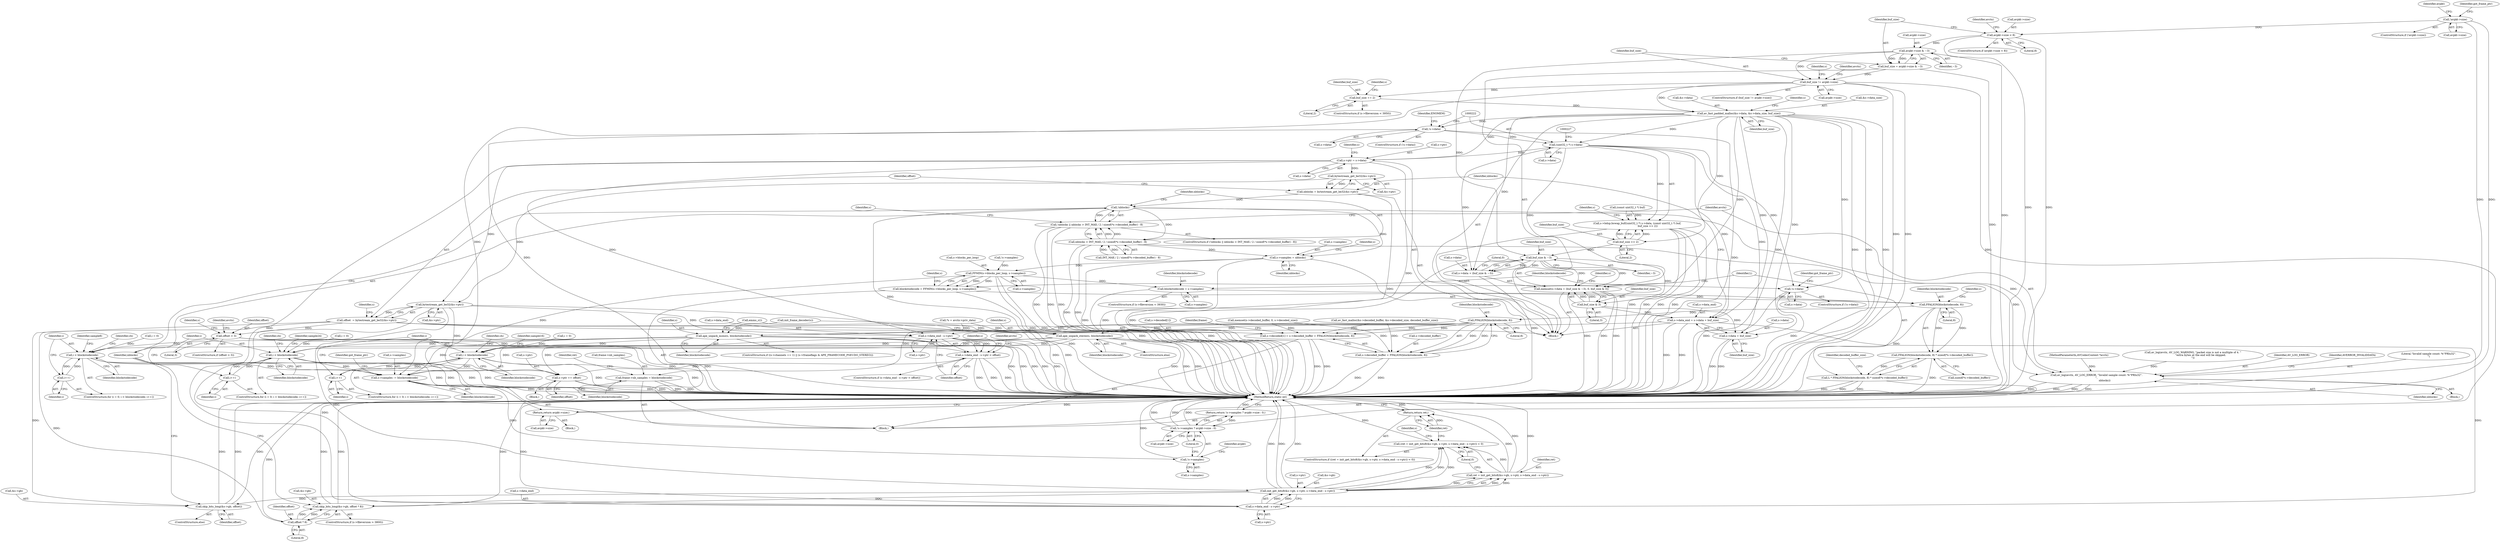 digraph "0_FFmpeg_ba4beaf6149f7241c8bd85fe853318c2f6837ad0@pointer" {
"1000151" [label="(Call,!avpkt->size)"];
"1000163" [label="(Call,avpkt->size < 8)"];
"1000177" [label="(Call,avpkt->size & ~3)"];
"1000175" [label="(Call,buf_size = avpkt->size & ~3)"];
"1000183" [label="(Call,buf_size != avpkt->size)"];
"1000199" [label="(Call,buf_size += 2)"];
"1000202" [label="(Call,av_fast_padded_malloc(&s->data, &s->data_size, buf_size))"];
"1000213" [label="(Call,!s->data)"];
"1000221" [label="(Call,(uint32_t *) s->data)"];
"1000220" [label="(Call,s->bdsp.bswap_buf((uint32_t *) s->data, (const uint32_t *) buf,\n                          buf_size >> 2))"];
"1000232" [label="(Call,memset(s->data + (buf_size & ~3), 0, buf_size & 3))"];
"1000233" [label="(Call,s->data + (buf_size & ~3))"];
"1000244" [label="(Call,s->ptr = s->data)"];
"1000262" [label="(Call,bytestream_get_be32(&s->ptr))"];
"1000260" [label="(Call,nblocks = bytestream_get_be32(&s->ptr))"];
"1000366" [label="(Call,!nblocks)"];
"1000365" [label="(Call,!nblocks || nblocks > INT_MAX / 2 / sizeof(*s->decoded_buffer) - 8)"];
"1000368" [label="(Call,nblocks > INT_MAX / 2 / sizeof(*s->decoded_buffer) - 8)"];
"1000382" [label="(Call,av_log(avctx, AV_LOG_ERROR, \"Invalid sample count: %\"PRIu32\".\n\",\n                    nblocks))"];
"1000401" [label="(Call,s->samples = nblocks)"];
"1000422" [label="(Call,FFMIN(s->blocks_per_loop, s->samples))"];
"1000420" [label="(Call,blockstodecode = FFMIN(s->blocks_per_loop, s->samples))"];
"1000443" [label="(Call,FFALIGN(blockstodecode, 8))"];
"1000442" [label="(Call,FFALIGN(blockstodecode, 8) * sizeof(*s->decoded_buffer))"];
"1000440" [label="(Call,L * FFALIGN(blockstodecode, 8) * sizeof(*s->decoded_buffer))"];
"1000500" [label="(Call,FFALIGN(blockstodecode, 8))"];
"1000490" [label="(Call,s->decoded[1] = s->decoded_buffer + FFALIGN(blockstodecode, 8))"];
"1000496" [label="(Call,s->decoded_buffer + FFALIGN(blockstodecode, 8))"];
"1000503" [label="(Call,frame->nb_samples = blockstodecode)"];
"1000536" [label="(Call,ape_unpack_mono(s, blockstodecode))"];
"1000591" [label="(Call,i < blockstodecode)"];
"1000594" [label="(Call,i++)"];
"1000700" [label="(Call,s->samples -= blockstodecode)"];
"1000711" [label="(Call,!s->samples)"];
"1000638" [label="(Call,i < blockstodecode)"];
"1000641" [label="(Call,i++)"];
"1000681" [label="(Call,i < blockstodecode)"];
"1000684" [label="(Call,i++)"];
"1000540" [label="(Call,ape_unpack_stereo(s, blockstodecode))"];
"1000435" [label="(Call,blockstodecode = s->samples)"];
"1000269" [label="(Call,bytestream_get_be32(&s->ptr))"];
"1000267" [label="(Call,offset  = bytestream_get_be32(&s->ptr))"];
"1000282" [label="(Call,offset > 3)"];
"1000298" [label="(Call,s->data_end - s->ptr < offset)"];
"1000314" [label="(Call,s->ptr += offset)"];
"1000354" [label="(Call,offset * 8)"];
"1000349" [label="(Call,skip_bits_long(&s->gb, offset * 8))"];
"1000358" [label="(Call,skip_bits_long(&s->gb, offset))"];
"1000299" [label="(Call,s->data_end - s->ptr)"];
"1000325" [label="(Call,init_get_bits8(&s->gb, s->ptr, s->data_end - s->ptr))"];
"1000322" [label="(Call,(ret = init_get_bits8(&s->gb, s->ptr, s->data_end - s->ptr)) < 0)"];
"1000323" [label="(Call,ret = init_get_bits8(&s->gb, s->ptr, s->data_end - s->ptr))"];
"1000341" [label="(Return,return ret;)"];
"1000333" [label="(Call,s->data_end - s->ptr)"];
"1000251" [label="(Call,s->data_end = s->data + buf_size)"];
"1000255" [label="(Call,s->data + buf_size)"];
"1000407" [label="(Call,!s->data)"];
"1000229" [label="(Call,buf_size >> 2)"];
"1000237" [label="(Call,buf_size & ~3)"];
"1000241" [label="(Call,buf_size & 3)"];
"1000416" [label="(Return,return avpkt->size;)"];
"1000710" [label="(Call,!s->samples ? avpkt->size : 0)"];
"1000709" [label="(Return,return !s->samples ? avpkt->size : 0;)"];
"1000503" [label="(Call,frame->nb_samples = blockstodecode)"];
"1000369" [label="(Identifier,nblocks)"];
"1000303" [label="(Call,s->ptr)"];
"1000219" [label="(Identifier,ENOMEM)"];
"1000710" [label="(Call,!s->samples ? avpkt->size : 0)"];
"1000707" [label="(Identifier,got_frame_ptr)"];
"1000202" [label="(Call,av_fast_padded_malloc(&s->data, &s->data_size, buf_size))"];
"1000538" [label="(Identifier,blockstodecode)"];
"1000420" [label="(Call,blockstodecode = FFMIN(s->blocks_per_loop, s->samples))"];
"1000261" [label="(Identifier,nblocks)"];
"1000200" [label="(Identifier,buf_size)"];
"1000267" [label="(Call,offset  = bytestream_get_be32(&s->ptr))"];
"1000350" [label="(Call,&s->gb)"];
"1000712" [label="(Call,s->samples)"];
"1000164" [label="(Call,avpkt->size)"];
"1000524" [label="(ControlStructure,if ((s->channels == 1) || (s->frameflags & APE_FRAMECODE_PSEUDO_STEREO)))"];
"1000711" [label="(Call,!s->samples)"];
"1000354" [label="(Call,offset * 8)"];
"1000324" [label="(Identifier,ret)"];
"1000432" [label="(Identifier,s)"];
"1000281" [label="(ControlStructure,if (offset > 3))"];
"1000541" [label="(Identifier,s)"];
"1000315" [label="(Call,s->ptr)"];
"1000231" [label="(Literal,2)"];
"1000715" [label="(Call,avpkt->size)"];
"1000445" [label="(Literal,8)"];
"1000537" [label="(Identifier,s)"];
"1000417" [label="(Call,avpkt->size)"];
"1000214" [label="(Call,s->data)"];
"1000640" [label="(Identifier,blockstodecode)"];
"1000642" [label="(Identifier,i)"];
"1000270" [label="(Call,&s->ptr)"];
"1000646" [label="(Identifier,sample16)"];
"1000220" [label="(Call,s->bdsp.bswap_buf((uint32_t *) s->data, (const uint32_t *) buf,\n                          buf_size >> 2))"];
"1000689" [label="(Identifier,sample24)"];
"1000685" [label="(Identifier,i)"];
"1000203" [label="(Call,&s->data)"];
"1000591" [label="(Call,i < blockstodecode)"];
"1000449" [label="(Identifier,s)"];
"1000588" [label="(Call,i = 0)"];
"1000176" [label="(Identifier,buf_size)"];
"1000599" [label="(Identifier,sample8)"];
"1000386" [label="(Identifier,nblocks)"];
"1000314" [label="(Call,s->ptr += offset)"];
"1000190" [label="(Identifier,avctx)"];
"1000349" [label="(Call,skip_bits_long(&s->gb, offset * 8))"];
"1000322" [label="(Call,(ret = init_get_bits8(&s->gb, s->ptr, s->data_end - s->ptr)) < 0)"];
"1000243" [label="(Literal,3)"];
"1000587" [label="(ControlStructure,for (i = 0; i < blockstodecode; i++))"];
"1000638" [label="(Call,i < blockstodecode)"];
"1000146" [label="(Block,)"];
"1000507" [label="(Identifier,blockstodecode)"];
"1000241" [label="(Call,buf_size & 3)"];
"1000318" [label="(Identifier,offset)"];
"1000342" [label="(Identifier,ret)"];
"1000268" [label="(Identifier,offset)"];
"1000252" [label="(Call,s->data_end)"];
"1000473" [label="(Call,memset(s->decoded_buffer, 0, s->decoded_size))"];
"1000593" [label="(Identifier,blockstodecode)"];
"1000341" [label="(Return,return ret;)"];
"1000106" [label="(MethodParameterIn,AVCodecContext *avctx)"];
"1000536" [label="(Call,ape_unpack_mono(s, blockstodecode))"];
"1000189" [label="(Call,av_log(avctx, AV_LOG_WARNING, \"packet size is not a multiple of 4. \"\n                   \"extra bytes at the end will be skipped.\n\"))"];
"1000300" [label="(Call,s->data_end)"];
"1000719" [label="(MethodReturn,static int)"];
"1000444" [label="(Identifier,blockstodecode)"];
"1000453" [label="(Identifier,decoded_buffer_size)"];
"1000511" [label="(Identifier,ret)"];
"1000441" [label="(Identifier,L)"];
"1000678" [label="(Call,i = 0)"];
"1000365" [label="(Call,!nblocks || nblocks > INT_MAX / 2 / sizeof(*s->decoded_buffer) - 8)"];
"1000346" [label="(Identifier,s)"];
"1000623" [label="(Identifier,ch)"];
"1000709" [label="(Return,return !s->samples ? avpkt->size : 0;)"];
"1000337" [label="(Call,s->ptr)"];
"1000634" [label="(ControlStructure,for (i = 0; i < blockstodecode; i++))"];
"1000421" [label="(Identifier,blockstodecode)"];
"1000152" [label="(Call,avpkt->size)"];
"1000325" [label="(Call,init_get_bits8(&s->gb, s->ptr, s->data_end - s->ptr))"];
"1000383" [label="(Identifier,avctx)"];
"1000182" [label="(ControlStructure,if (buf_size != avpkt->size))"];
"1000384" [label="(Identifier,AV_LOG_ERROR)"];
"1000334" [label="(Call,s->data_end)"];
"1000212" [label="(ControlStructure,if (!s->data))"];
"1000316" [label="(Identifier,s)"];
"1000165" [label="(Identifier,avpkt)"];
"1000260" [label="(Call,nblocks = bytestream_get_be32(&s->ptr))"];
"1000297" [label="(ControlStructure,if (s->data_end - s->ptr < offset))"];
"1000435" [label="(Call,blockstodecode = s->samples)"];
"1000455" [label="(Call,av_fast_malloc(&s->decoded_buffer, &s->decoded_size, decoded_buffer_size))"];
"1000416" [label="(Return,return avpkt->size;)"];
"1000401" [label="(Call,s->samples = nblocks)"];
"1000330" [label="(Call,s->ptr)"];
"1000226" [label="(Call,(const uint32_t *) buf)"];
"1000505" [label="(Identifier,frame)"];
"1000215" [label="(Identifier,s)"];
"1000543" [label="(Call,emms_c())"];
"1000245" [label="(Call,s->ptr)"];
"1000684" [label="(Call,i++)"];
"1000283" [label="(Identifier,offset)"];
"1000162" [label="(ControlStructure,if (avpkt->size < 8))"];
"1000244" [label="(Call,s->ptr = s->data)"];
"1000422" [label="(Call,FFMIN(s->blocks_per_loop, s->samples))"];
"1000253" [label="(Identifier,s)"];
"1000175" [label="(Call,buf_size = avpkt->size & ~3)"];
"1000242" [label="(Identifier,buf_size)"];
"1000388" [label="(Identifier,AVERROR_INVALIDDATA)"];
"1000442" [label="(Call,FFALIGN(blockstodecode, 8) * sizeof(*s->decoded_buffer))"];
"1000446" [label="(Call,sizeof(*s->decoded_buffer))"];
"1000408" [label="(Call,s->data)"];
"1000409" [label="(Identifier,s)"];
"1000381" [label="(Block,)"];
"1000229" [label="(Call,buf_size >> 2)"];
"1000151" [label="(Call,!avpkt->size)"];
"1000262" [label="(Call,bytestream_get_be32(&s->ptr))"];
"1000595" [label="(Identifier,i)"];
"1000716" [label="(Identifier,avpkt)"];
"1000177" [label="(Call,avpkt->size & ~3)"];
"1000248" [label="(Call,s->data)"];
"1000343" [label="(ControlStructure,if (s->fileversion > 3800))"];
"1000205" [label="(Identifier,s)"];
"1000594" [label="(Call,i++)"];
"1000366" [label="(Call,!nblocks)"];
"1000370" [label="(Call,INT_MAX / 2 / sizeof(*s->decoded_buffer) - 8)"];
"1000700" [label="(Call,s->samples -= blockstodecode)"];
"1000238" [label="(Identifier,buf_size)"];
"1000277" [label="(Identifier,s)"];
"1000426" [label="(Call,s->samples)"];
"1000251" [label="(Call,s->data_end = s->data + buf_size)"];
"1000230" [label="(Identifier,buf_size)"];
"1000150" [label="(ControlStructure,if (!avpkt->size))"];
"1000682" [label="(Identifier,i)"];
"1000411" [label="(Block,)"];
"1000429" [label="(ControlStructure,if (s->fileversion < 3930))"];
"1000306" [label="(Identifier,offset)"];
"1000502" [label="(Literal,8)"];
"1000392" [label="(Identifier,s)"];
"1000201" [label="(Literal,2)"];
"1000196" [label="(Identifier,s)"];
"1000368" [label="(Call,nblocks > INT_MAX / 2 / sizeof(*s->decoded_buffer) - 8)"];
"1000540" [label="(Call,ape_unpack_stereo(s, blockstodecode))"];
"1000497" [label="(Call,s->decoded_buffer)"];
"1000323" [label="(Call,ret = init_get_bits8(&s->gb, s->ptr, s->data_end - s->ptr))"];
"1000718" [label="(Literal,0)"];
"1000359" [label="(Call,&s->gb)"];
"1000255" [label="(Call,s->data + buf_size)"];
"1000184" [label="(Identifier,buf_size)"];
"1000440" [label="(Call,L * FFALIGN(blockstodecode, 8) * sizeof(*s->decoded_buffer))"];
"1000110" [label="(Block,)"];
"1000501" [label="(Identifier,blockstodecode)"];
"1000542" [label="(Identifier,blockstodecode)"];
"1000167" [label="(Literal,8)"];
"1000246" [label="(Identifier,s)"];
"1000364" [label="(ControlStructure,if (!nblocks || nblocks > INT_MAX / 2 / sizeof(*s->decoded_buffer) - 8))"];
"1000391" [label="(Call,init_frame_decoder(s))"];
"1000269" [label="(Call,bytestream_get_be32(&s->ptr))"];
"1000385" [label="(Literal,\"Invalid sample count: %\"PRIu32\".\n\")"];
"1000232" [label="(Call,memset(s->data + (buf_size & ~3), 0, buf_size & 3))"];
"1000223" [label="(Call,s->data)"];
"1000641" [label="(Call,i++)"];
"1000158" [label="(Identifier,got_frame_ptr)"];
"1000233" [label="(Call,s->data + (buf_size & ~3))"];
"1000235" [label="(Identifier,s)"];
"1000321" [label="(ControlStructure,if ((ret = init_get_bits8(&s->gb, s->ptr, s->data_end - s->ptr)) < 0))"];
"1000402" [label="(Call,s->samples)"];
"1000333" [label="(Call,s->data_end - s->ptr)"];
"1000199" [label="(Call,buf_size += 2)"];
"1000309" [label="(Identifier,avctx)"];
"1000423" [label="(Call,s->blocks_per_loop)"];
"1000326" [label="(Call,&s->gb)"];
"1000357" [label="(ControlStructure,else)"];
"1000406" [label="(ControlStructure,if (!s->data))"];
"1000211" [label="(Identifier,buf_size)"];
"1000367" [label="(Identifier,nblocks)"];
"1000437" [label="(Call,s->samples)"];
"1000539" [label="(ControlStructure,else)"];
"1000284" [label="(Literal,3)"];
"1000363" [label="(Identifier,offset)"];
"1000263" [label="(Call,&s->ptr)"];
"1000178" [label="(Call,avpkt->size)"];
"1000298" [label="(Call,s->data_end - s->ptr < offset)"];
"1000207" [label="(Call,&s->data_size)"];
"1000443" [label="(Call,FFALIGN(blockstodecode, 8))"];
"1000299" [label="(Call,s->data_end - s->ptr)"];
"1000163" [label="(Call,avpkt->size < 8)"];
"1000491" [label="(Call,s->decoded[1])"];
"1000280" [label="(Block,)"];
"1000677" [label="(ControlStructure,for (i = 0; i < blockstodecode; i++))"];
"1000170" [label="(Identifier,avctx)"];
"1000592" [label="(Identifier,i)"];
"1000221" [label="(Call,(uint32_t *) s->data)"];
"1000142" [label="(Call,!s->samples)"];
"1000681" [label="(Call,i < blockstodecode)"];
"1000382" [label="(Call,av_log(avctx, AV_LOG_ERROR, \"Invalid sample count: %\"PRIu32\".\n\",\n                    nblocks))"];
"1000500" [label="(Call,FFALIGN(blockstodecode, 8))"];
"1000340" [label="(Literal,0)"];
"1000704" [label="(Identifier,blockstodecode)"];
"1000301" [label="(Identifier,s)"];
"1000639" [label="(Identifier,i)"];
"1000414" [label="(Identifier,got_frame_ptr)"];
"1000358" [label="(Call,skip_bits_long(&s->gb, offset))"];
"1000183" [label="(Call,buf_size != avpkt->size)"];
"1000355" [label="(Identifier,offset)"];
"1000234" [label="(Call,s->data)"];
"1000490" [label="(Call,s->decoded[1] = s->decoded_buffer + FFALIGN(blockstodecode, 8))"];
"1000287" [label="(Identifier,avctx)"];
"1000237" [label="(Call,buf_size & ~3)"];
"1000407" [label="(Call,!s->data)"];
"1000213" [label="(Call,!s->data)"];
"1000181" [label="(Identifier,~3)"];
"1000683" [label="(Identifier,blockstodecode)"];
"1000666" [label="(Identifier,ch)"];
"1000282" [label="(Call,offset > 3)"];
"1000185" [label="(Call,avpkt->size)"];
"1000701" [label="(Call,s->samples)"];
"1000504" [label="(Call,frame->nb_samples)"];
"1000405" [label="(Identifier,nblocks)"];
"1000122" [label="(Call,*s = avctx->priv_data)"];
"1000576" [label="(Identifier,ch)"];
"1000256" [label="(Call,s->data)"];
"1000635" [label="(Call,i = 0)"];
"1000259" [label="(Identifier,buf_size)"];
"1000193" [label="(ControlStructure,if (s->fileversion < 3950))"];
"1000496" [label="(Call,s->decoded_buffer + FFALIGN(blockstodecode, 8))"];
"1000356" [label="(Literal,8)"];
"1000436" [label="(Identifier,blockstodecode)"];
"1000240" [label="(Literal,0)"];
"1000239" [label="(Identifier,~3)"];
"1000151" -> "1000150"  [label="AST: "];
"1000151" -> "1000152"  [label="CFG: "];
"1000152" -> "1000151"  [label="AST: "];
"1000158" -> "1000151"  [label="CFG: "];
"1000165" -> "1000151"  [label="CFG: "];
"1000151" -> "1000719"  [label="DDG: "];
"1000151" -> "1000719"  [label="DDG: "];
"1000151" -> "1000163"  [label="DDG: "];
"1000163" -> "1000162"  [label="AST: "];
"1000163" -> "1000167"  [label="CFG: "];
"1000164" -> "1000163"  [label="AST: "];
"1000167" -> "1000163"  [label="AST: "];
"1000170" -> "1000163"  [label="CFG: "];
"1000176" -> "1000163"  [label="CFG: "];
"1000163" -> "1000719"  [label="DDG: "];
"1000163" -> "1000719"  [label="DDG: "];
"1000163" -> "1000177"  [label="DDG: "];
"1000177" -> "1000175"  [label="AST: "];
"1000177" -> "1000181"  [label="CFG: "];
"1000178" -> "1000177"  [label="AST: "];
"1000181" -> "1000177"  [label="AST: "];
"1000175" -> "1000177"  [label="CFG: "];
"1000177" -> "1000719"  [label="DDG: "];
"1000177" -> "1000175"  [label="DDG: "];
"1000177" -> "1000175"  [label="DDG: "];
"1000177" -> "1000183"  [label="DDG: "];
"1000177" -> "1000237"  [label="DDG: "];
"1000175" -> "1000146"  [label="AST: "];
"1000176" -> "1000175"  [label="AST: "];
"1000184" -> "1000175"  [label="CFG: "];
"1000175" -> "1000719"  [label="DDG: "];
"1000175" -> "1000183"  [label="DDG: "];
"1000183" -> "1000182"  [label="AST: "];
"1000183" -> "1000185"  [label="CFG: "];
"1000184" -> "1000183"  [label="AST: "];
"1000185" -> "1000183"  [label="AST: "];
"1000190" -> "1000183"  [label="CFG: "];
"1000196" -> "1000183"  [label="CFG: "];
"1000183" -> "1000719"  [label="DDG: "];
"1000183" -> "1000719"  [label="DDG: "];
"1000183" -> "1000199"  [label="DDG: "];
"1000183" -> "1000202"  [label="DDG: "];
"1000183" -> "1000416"  [label="DDG: "];
"1000183" -> "1000710"  [label="DDG: "];
"1000199" -> "1000193"  [label="AST: "];
"1000199" -> "1000201"  [label="CFG: "];
"1000200" -> "1000199"  [label="AST: "];
"1000201" -> "1000199"  [label="AST: "];
"1000205" -> "1000199"  [label="CFG: "];
"1000199" -> "1000202"  [label="DDG: "];
"1000202" -> "1000146"  [label="AST: "];
"1000202" -> "1000211"  [label="CFG: "];
"1000203" -> "1000202"  [label="AST: "];
"1000207" -> "1000202"  [label="AST: "];
"1000211" -> "1000202"  [label="AST: "];
"1000215" -> "1000202"  [label="CFG: "];
"1000202" -> "1000719"  [label="DDG: "];
"1000202" -> "1000719"  [label="DDG: "];
"1000202" -> "1000719"  [label="DDG: "];
"1000202" -> "1000719"  [label="DDG: "];
"1000202" -> "1000213"  [label="DDG: "];
"1000202" -> "1000221"  [label="DDG: "];
"1000202" -> "1000229"  [label="DDG: "];
"1000202" -> "1000232"  [label="DDG: "];
"1000202" -> "1000233"  [label="DDG: "];
"1000202" -> "1000244"  [label="DDG: "];
"1000202" -> "1000251"  [label="DDG: "];
"1000202" -> "1000255"  [label="DDG: "];
"1000202" -> "1000407"  [label="DDG: "];
"1000213" -> "1000212"  [label="AST: "];
"1000213" -> "1000214"  [label="CFG: "];
"1000214" -> "1000213"  [label="AST: "];
"1000219" -> "1000213"  [label="CFG: "];
"1000222" -> "1000213"  [label="CFG: "];
"1000213" -> "1000719"  [label="DDG: "];
"1000213" -> "1000719"  [label="DDG: "];
"1000213" -> "1000221"  [label="DDG: "];
"1000221" -> "1000220"  [label="AST: "];
"1000221" -> "1000223"  [label="CFG: "];
"1000222" -> "1000221"  [label="AST: "];
"1000223" -> "1000221"  [label="AST: "];
"1000227" -> "1000221"  [label="CFG: "];
"1000221" -> "1000220"  [label="DDG: "];
"1000221" -> "1000232"  [label="DDG: "];
"1000221" -> "1000233"  [label="DDG: "];
"1000221" -> "1000244"  [label="DDG: "];
"1000221" -> "1000251"  [label="DDG: "];
"1000221" -> "1000255"  [label="DDG: "];
"1000221" -> "1000407"  [label="DDG: "];
"1000220" -> "1000146"  [label="AST: "];
"1000220" -> "1000229"  [label="CFG: "];
"1000226" -> "1000220"  [label="AST: "];
"1000229" -> "1000220"  [label="AST: "];
"1000235" -> "1000220"  [label="CFG: "];
"1000220" -> "1000719"  [label="DDG: "];
"1000220" -> "1000719"  [label="DDG: "];
"1000220" -> "1000719"  [label="DDG: "];
"1000220" -> "1000719"  [label="DDG: "];
"1000226" -> "1000220"  [label="DDG: "];
"1000229" -> "1000220"  [label="DDG: "];
"1000229" -> "1000220"  [label="DDG: "];
"1000232" -> "1000146"  [label="AST: "];
"1000232" -> "1000241"  [label="CFG: "];
"1000233" -> "1000232"  [label="AST: "];
"1000240" -> "1000232"  [label="AST: "];
"1000241" -> "1000232"  [label="AST: "];
"1000246" -> "1000232"  [label="CFG: "];
"1000232" -> "1000719"  [label="DDG: "];
"1000232" -> "1000719"  [label="DDG: "];
"1000232" -> "1000719"  [label="DDG: "];
"1000237" -> "1000232"  [label="DDG: "];
"1000237" -> "1000232"  [label="DDG: "];
"1000241" -> "1000232"  [label="DDG: "];
"1000241" -> "1000232"  [label="DDG: "];
"1000233" -> "1000237"  [label="CFG: "];
"1000234" -> "1000233"  [label="AST: "];
"1000237" -> "1000233"  [label="AST: "];
"1000240" -> "1000233"  [label="CFG: "];
"1000233" -> "1000719"  [label="DDG: "];
"1000237" -> "1000233"  [label="DDG: "];
"1000237" -> "1000233"  [label="DDG: "];
"1000244" -> "1000146"  [label="AST: "];
"1000244" -> "1000248"  [label="CFG: "];
"1000245" -> "1000244"  [label="AST: "];
"1000248" -> "1000244"  [label="AST: "];
"1000253" -> "1000244"  [label="CFG: "];
"1000244" -> "1000719"  [label="DDG: "];
"1000244" -> "1000262"  [label="DDG: "];
"1000244" -> "1000269"  [label="DDG: "];
"1000244" -> "1000299"  [label="DDG: "];
"1000244" -> "1000333"  [label="DDG: "];
"1000262" -> "1000260"  [label="AST: "];
"1000262" -> "1000263"  [label="CFG: "];
"1000263" -> "1000262"  [label="AST: "];
"1000260" -> "1000262"  [label="CFG: "];
"1000262" -> "1000260"  [label="DDG: "];
"1000262" -> "1000269"  [label="DDG: "];
"1000260" -> "1000146"  [label="AST: "];
"1000261" -> "1000260"  [label="AST: "];
"1000268" -> "1000260"  [label="CFG: "];
"1000260" -> "1000719"  [label="DDG: "];
"1000260" -> "1000366"  [label="DDG: "];
"1000366" -> "1000365"  [label="AST: "];
"1000366" -> "1000367"  [label="CFG: "];
"1000367" -> "1000366"  [label="AST: "];
"1000369" -> "1000366"  [label="CFG: "];
"1000365" -> "1000366"  [label="CFG: "];
"1000366" -> "1000719"  [label="DDG: "];
"1000366" -> "1000365"  [label="DDG: "];
"1000366" -> "1000368"  [label="DDG: "];
"1000366" -> "1000382"  [label="DDG: "];
"1000366" -> "1000401"  [label="DDG: "];
"1000365" -> "1000364"  [label="AST: "];
"1000365" -> "1000368"  [label="CFG: "];
"1000368" -> "1000365"  [label="AST: "];
"1000383" -> "1000365"  [label="CFG: "];
"1000392" -> "1000365"  [label="CFG: "];
"1000365" -> "1000719"  [label="DDG: "];
"1000365" -> "1000719"  [label="DDG: "];
"1000365" -> "1000719"  [label="DDG: "];
"1000368" -> "1000365"  [label="DDG: "];
"1000368" -> "1000365"  [label="DDG: "];
"1000368" -> "1000370"  [label="CFG: "];
"1000369" -> "1000368"  [label="AST: "];
"1000370" -> "1000368"  [label="AST: "];
"1000368" -> "1000719"  [label="DDG: "];
"1000368" -> "1000719"  [label="DDG: "];
"1000370" -> "1000368"  [label="DDG: "];
"1000370" -> "1000368"  [label="DDG: "];
"1000368" -> "1000382"  [label="DDG: "];
"1000368" -> "1000401"  [label="DDG: "];
"1000382" -> "1000381"  [label="AST: "];
"1000382" -> "1000386"  [label="CFG: "];
"1000383" -> "1000382"  [label="AST: "];
"1000384" -> "1000382"  [label="AST: "];
"1000385" -> "1000382"  [label="AST: "];
"1000386" -> "1000382"  [label="AST: "];
"1000388" -> "1000382"  [label="CFG: "];
"1000382" -> "1000719"  [label="DDG: "];
"1000382" -> "1000719"  [label="DDG: "];
"1000382" -> "1000719"  [label="DDG: "];
"1000382" -> "1000719"  [label="DDG: "];
"1000189" -> "1000382"  [label="DDG: "];
"1000106" -> "1000382"  [label="DDG: "];
"1000401" -> "1000146"  [label="AST: "];
"1000401" -> "1000405"  [label="CFG: "];
"1000402" -> "1000401"  [label="AST: "];
"1000405" -> "1000401"  [label="AST: "];
"1000409" -> "1000401"  [label="CFG: "];
"1000401" -> "1000719"  [label="DDG: "];
"1000401" -> "1000719"  [label="DDG: "];
"1000401" -> "1000422"  [label="DDG: "];
"1000422" -> "1000420"  [label="AST: "];
"1000422" -> "1000426"  [label="CFG: "];
"1000423" -> "1000422"  [label="AST: "];
"1000426" -> "1000422"  [label="AST: "];
"1000420" -> "1000422"  [label="CFG: "];
"1000422" -> "1000719"  [label="DDG: "];
"1000422" -> "1000719"  [label="DDG: "];
"1000422" -> "1000420"  [label="DDG: "];
"1000422" -> "1000420"  [label="DDG: "];
"1000142" -> "1000422"  [label="DDG: "];
"1000422" -> "1000435"  [label="DDG: "];
"1000422" -> "1000700"  [label="DDG: "];
"1000420" -> "1000110"  [label="AST: "];
"1000421" -> "1000420"  [label="AST: "];
"1000432" -> "1000420"  [label="CFG: "];
"1000420" -> "1000719"  [label="DDG: "];
"1000420" -> "1000443"  [label="DDG: "];
"1000443" -> "1000442"  [label="AST: "];
"1000443" -> "1000445"  [label="CFG: "];
"1000444" -> "1000443"  [label="AST: "];
"1000445" -> "1000443"  [label="AST: "];
"1000449" -> "1000443"  [label="CFG: "];
"1000443" -> "1000719"  [label="DDG: "];
"1000443" -> "1000442"  [label="DDG: "];
"1000443" -> "1000442"  [label="DDG: "];
"1000435" -> "1000443"  [label="DDG: "];
"1000443" -> "1000500"  [label="DDG: "];
"1000442" -> "1000440"  [label="AST: "];
"1000442" -> "1000446"  [label="CFG: "];
"1000446" -> "1000442"  [label="AST: "];
"1000440" -> "1000442"  [label="CFG: "];
"1000442" -> "1000719"  [label="DDG: "];
"1000442" -> "1000440"  [label="DDG: "];
"1000440" -> "1000110"  [label="AST: "];
"1000441" -> "1000440"  [label="AST: "];
"1000453" -> "1000440"  [label="CFG: "];
"1000440" -> "1000719"  [label="DDG: "];
"1000440" -> "1000719"  [label="DDG: "];
"1000440" -> "1000719"  [label="DDG: "];
"1000500" -> "1000496"  [label="AST: "];
"1000500" -> "1000502"  [label="CFG: "];
"1000501" -> "1000500"  [label="AST: "];
"1000502" -> "1000500"  [label="AST: "];
"1000496" -> "1000500"  [label="CFG: "];
"1000500" -> "1000490"  [label="DDG: "];
"1000500" -> "1000490"  [label="DDG: "];
"1000500" -> "1000496"  [label="DDG: "];
"1000500" -> "1000496"  [label="DDG: "];
"1000500" -> "1000503"  [label="DDG: "];
"1000500" -> "1000536"  [label="DDG: "];
"1000500" -> "1000540"  [label="DDG: "];
"1000490" -> "1000110"  [label="AST: "];
"1000490" -> "1000496"  [label="CFG: "];
"1000491" -> "1000490"  [label="AST: "];
"1000496" -> "1000490"  [label="AST: "];
"1000505" -> "1000490"  [label="CFG: "];
"1000490" -> "1000719"  [label="DDG: "];
"1000490" -> "1000719"  [label="DDG: "];
"1000455" -> "1000490"  [label="DDG: "];
"1000473" -> "1000490"  [label="DDG: "];
"1000497" -> "1000496"  [label="AST: "];
"1000496" -> "1000719"  [label="DDG: "];
"1000496" -> "1000719"  [label="DDG: "];
"1000455" -> "1000496"  [label="DDG: "];
"1000473" -> "1000496"  [label="DDG: "];
"1000503" -> "1000110"  [label="AST: "];
"1000503" -> "1000507"  [label="CFG: "];
"1000504" -> "1000503"  [label="AST: "];
"1000507" -> "1000503"  [label="AST: "];
"1000511" -> "1000503"  [label="CFG: "];
"1000503" -> "1000719"  [label="DDG: "];
"1000503" -> "1000719"  [label="DDG: "];
"1000536" -> "1000524"  [label="AST: "];
"1000536" -> "1000538"  [label="CFG: "];
"1000537" -> "1000536"  [label="AST: "];
"1000538" -> "1000536"  [label="AST: "];
"1000543" -> "1000536"  [label="CFG: "];
"1000536" -> "1000719"  [label="DDG: "];
"1000536" -> "1000719"  [label="DDG: "];
"1000536" -> "1000719"  [label="DDG: "];
"1000391" -> "1000536"  [label="DDG: "];
"1000122" -> "1000536"  [label="DDG: "];
"1000536" -> "1000591"  [label="DDG: "];
"1000536" -> "1000638"  [label="DDG: "];
"1000536" -> "1000681"  [label="DDG: "];
"1000536" -> "1000700"  [label="DDG: "];
"1000591" -> "1000587"  [label="AST: "];
"1000591" -> "1000593"  [label="CFG: "];
"1000592" -> "1000591"  [label="AST: "];
"1000593" -> "1000591"  [label="AST: "];
"1000599" -> "1000591"  [label="CFG: "];
"1000576" -> "1000591"  [label="CFG: "];
"1000591" -> "1000719"  [label="DDG: "];
"1000591" -> "1000719"  [label="DDG: "];
"1000588" -> "1000591"  [label="DDG: "];
"1000594" -> "1000591"  [label="DDG: "];
"1000540" -> "1000591"  [label="DDG: "];
"1000591" -> "1000594"  [label="DDG: "];
"1000591" -> "1000700"  [label="DDG: "];
"1000594" -> "1000587"  [label="AST: "];
"1000594" -> "1000595"  [label="CFG: "];
"1000595" -> "1000594"  [label="AST: "];
"1000592" -> "1000594"  [label="CFG: "];
"1000700" -> "1000110"  [label="AST: "];
"1000700" -> "1000704"  [label="CFG: "];
"1000701" -> "1000700"  [label="AST: "];
"1000704" -> "1000700"  [label="AST: "];
"1000707" -> "1000700"  [label="CFG: "];
"1000700" -> "1000719"  [label="DDG: "];
"1000638" -> "1000700"  [label="DDG: "];
"1000681" -> "1000700"  [label="DDG: "];
"1000540" -> "1000700"  [label="DDG: "];
"1000700" -> "1000711"  [label="DDG: "];
"1000711" -> "1000710"  [label="AST: "];
"1000711" -> "1000712"  [label="CFG: "];
"1000712" -> "1000711"  [label="AST: "];
"1000716" -> "1000711"  [label="CFG: "];
"1000718" -> "1000711"  [label="CFG: "];
"1000711" -> "1000719"  [label="DDG: "];
"1000638" -> "1000634"  [label="AST: "];
"1000638" -> "1000640"  [label="CFG: "];
"1000639" -> "1000638"  [label="AST: "];
"1000640" -> "1000638"  [label="AST: "];
"1000646" -> "1000638"  [label="CFG: "];
"1000623" -> "1000638"  [label="CFG: "];
"1000638" -> "1000719"  [label="DDG: "];
"1000638" -> "1000719"  [label="DDG: "];
"1000635" -> "1000638"  [label="DDG: "];
"1000641" -> "1000638"  [label="DDG: "];
"1000540" -> "1000638"  [label="DDG: "];
"1000638" -> "1000641"  [label="DDG: "];
"1000641" -> "1000634"  [label="AST: "];
"1000641" -> "1000642"  [label="CFG: "];
"1000642" -> "1000641"  [label="AST: "];
"1000639" -> "1000641"  [label="CFG: "];
"1000681" -> "1000677"  [label="AST: "];
"1000681" -> "1000683"  [label="CFG: "];
"1000682" -> "1000681"  [label="AST: "];
"1000683" -> "1000681"  [label="AST: "];
"1000689" -> "1000681"  [label="CFG: "];
"1000666" -> "1000681"  [label="CFG: "];
"1000681" -> "1000719"  [label="DDG: "];
"1000681" -> "1000719"  [label="DDG: "];
"1000684" -> "1000681"  [label="DDG: "];
"1000678" -> "1000681"  [label="DDG: "];
"1000540" -> "1000681"  [label="DDG: "];
"1000681" -> "1000684"  [label="DDG: "];
"1000684" -> "1000677"  [label="AST: "];
"1000684" -> "1000685"  [label="CFG: "];
"1000685" -> "1000684"  [label="AST: "];
"1000682" -> "1000684"  [label="CFG: "];
"1000540" -> "1000539"  [label="AST: "];
"1000540" -> "1000542"  [label="CFG: "];
"1000541" -> "1000540"  [label="AST: "];
"1000542" -> "1000540"  [label="AST: "];
"1000543" -> "1000540"  [label="CFG: "];
"1000540" -> "1000719"  [label="DDG: "];
"1000540" -> "1000719"  [label="DDG: "];
"1000540" -> "1000719"  [label="DDG: "];
"1000391" -> "1000540"  [label="DDG: "];
"1000122" -> "1000540"  [label="DDG: "];
"1000435" -> "1000429"  [label="AST: "];
"1000435" -> "1000437"  [label="CFG: "];
"1000436" -> "1000435"  [label="AST: "];
"1000437" -> "1000435"  [label="AST: "];
"1000441" -> "1000435"  [label="CFG: "];
"1000435" -> "1000719"  [label="DDG: "];
"1000269" -> "1000267"  [label="AST: "];
"1000269" -> "1000270"  [label="CFG: "];
"1000270" -> "1000269"  [label="AST: "];
"1000267" -> "1000269"  [label="CFG: "];
"1000269" -> "1000719"  [label="DDG: "];
"1000269" -> "1000267"  [label="DDG: "];
"1000269" -> "1000299"  [label="DDG: "];
"1000269" -> "1000314"  [label="DDG: "];
"1000269" -> "1000325"  [label="DDG: "];
"1000269" -> "1000333"  [label="DDG: "];
"1000267" -> "1000146"  [label="AST: "];
"1000268" -> "1000267"  [label="AST: "];
"1000277" -> "1000267"  [label="CFG: "];
"1000267" -> "1000719"  [label="DDG: "];
"1000267" -> "1000719"  [label="DDG: "];
"1000267" -> "1000282"  [label="DDG: "];
"1000267" -> "1000354"  [label="DDG: "];
"1000267" -> "1000358"  [label="DDG: "];
"1000282" -> "1000281"  [label="AST: "];
"1000282" -> "1000284"  [label="CFG: "];
"1000283" -> "1000282"  [label="AST: "];
"1000284" -> "1000282"  [label="AST: "];
"1000287" -> "1000282"  [label="CFG: "];
"1000301" -> "1000282"  [label="CFG: "];
"1000282" -> "1000719"  [label="DDG: "];
"1000282" -> "1000719"  [label="DDG: "];
"1000282" -> "1000298"  [label="DDG: "];
"1000298" -> "1000297"  [label="AST: "];
"1000298" -> "1000306"  [label="CFG: "];
"1000299" -> "1000298"  [label="AST: "];
"1000306" -> "1000298"  [label="AST: "];
"1000309" -> "1000298"  [label="CFG: "];
"1000316" -> "1000298"  [label="CFG: "];
"1000298" -> "1000719"  [label="DDG: "];
"1000298" -> "1000719"  [label="DDG: "];
"1000298" -> "1000719"  [label="DDG: "];
"1000299" -> "1000298"  [label="DDG: "];
"1000299" -> "1000298"  [label="DDG: "];
"1000298" -> "1000314"  [label="DDG: "];
"1000314" -> "1000280"  [label="AST: "];
"1000314" -> "1000318"  [label="CFG: "];
"1000315" -> "1000314"  [label="AST: "];
"1000318" -> "1000314"  [label="AST: "];
"1000367" -> "1000314"  [label="CFG: "];
"1000314" -> "1000719"  [label="DDG: "];
"1000314" -> "1000719"  [label="DDG: "];
"1000299" -> "1000314"  [label="DDG: "];
"1000354" -> "1000349"  [label="AST: "];
"1000354" -> "1000356"  [label="CFG: "];
"1000355" -> "1000354"  [label="AST: "];
"1000356" -> "1000354"  [label="AST: "];
"1000349" -> "1000354"  [label="CFG: "];
"1000354" -> "1000719"  [label="DDG: "];
"1000354" -> "1000349"  [label="DDG: "];
"1000354" -> "1000349"  [label="DDG: "];
"1000349" -> "1000343"  [label="AST: "];
"1000350" -> "1000349"  [label="AST: "];
"1000367" -> "1000349"  [label="CFG: "];
"1000349" -> "1000719"  [label="DDG: "];
"1000349" -> "1000719"  [label="DDG: "];
"1000349" -> "1000719"  [label="DDG: "];
"1000325" -> "1000349"  [label="DDG: "];
"1000358" -> "1000357"  [label="AST: "];
"1000358" -> "1000363"  [label="CFG: "];
"1000359" -> "1000358"  [label="AST: "];
"1000363" -> "1000358"  [label="AST: "];
"1000367" -> "1000358"  [label="CFG: "];
"1000358" -> "1000719"  [label="DDG: "];
"1000358" -> "1000719"  [label="DDG: "];
"1000358" -> "1000719"  [label="DDG: "];
"1000325" -> "1000358"  [label="DDG: "];
"1000299" -> "1000303"  [label="CFG: "];
"1000300" -> "1000299"  [label="AST: "];
"1000303" -> "1000299"  [label="AST: "];
"1000306" -> "1000299"  [label="CFG: "];
"1000299" -> "1000719"  [label="DDG: "];
"1000299" -> "1000719"  [label="DDG: "];
"1000251" -> "1000299"  [label="DDG: "];
"1000325" -> "1000323"  [label="AST: "];
"1000325" -> "1000333"  [label="CFG: "];
"1000326" -> "1000325"  [label="AST: "];
"1000330" -> "1000325"  [label="AST: "];
"1000333" -> "1000325"  [label="AST: "];
"1000323" -> "1000325"  [label="CFG: "];
"1000325" -> "1000719"  [label="DDG: "];
"1000325" -> "1000719"  [label="DDG: "];
"1000325" -> "1000719"  [label="DDG: "];
"1000325" -> "1000322"  [label="DDG: "];
"1000325" -> "1000322"  [label="DDG: "];
"1000325" -> "1000322"  [label="DDG: "];
"1000325" -> "1000323"  [label="DDG: "];
"1000325" -> "1000323"  [label="DDG: "];
"1000325" -> "1000323"  [label="DDG: "];
"1000333" -> "1000325"  [label="DDG: "];
"1000333" -> "1000325"  [label="DDG: "];
"1000322" -> "1000321"  [label="AST: "];
"1000322" -> "1000340"  [label="CFG: "];
"1000323" -> "1000322"  [label="AST: "];
"1000340" -> "1000322"  [label="AST: "];
"1000342" -> "1000322"  [label="CFG: "];
"1000346" -> "1000322"  [label="CFG: "];
"1000322" -> "1000719"  [label="DDG: "];
"1000323" -> "1000322"  [label="DDG: "];
"1000324" -> "1000323"  [label="AST: "];
"1000340" -> "1000323"  [label="CFG: "];
"1000323" -> "1000719"  [label="DDG: "];
"1000323" -> "1000719"  [label="DDG: "];
"1000323" -> "1000341"  [label="DDG: "];
"1000341" -> "1000321"  [label="AST: "];
"1000341" -> "1000342"  [label="CFG: "];
"1000342" -> "1000341"  [label="AST: "];
"1000719" -> "1000341"  [label="CFG: "];
"1000341" -> "1000719"  [label="DDG: "];
"1000342" -> "1000341"  [label="DDG: "];
"1000333" -> "1000337"  [label="CFG: "];
"1000334" -> "1000333"  [label="AST: "];
"1000337" -> "1000333"  [label="AST: "];
"1000333" -> "1000719"  [label="DDG: "];
"1000251" -> "1000333"  [label="DDG: "];
"1000251" -> "1000146"  [label="AST: "];
"1000251" -> "1000255"  [label="CFG: "];
"1000252" -> "1000251"  [label="AST: "];
"1000255" -> "1000251"  [label="AST: "];
"1000261" -> "1000251"  [label="CFG: "];
"1000251" -> "1000719"  [label="DDG: "];
"1000251" -> "1000719"  [label="DDG: "];
"1000241" -> "1000251"  [label="DDG: "];
"1000255" -> "1000259"  [label="CFG: "];
"1000256" -> "1000255"  [label="AST: "];
"1000259" -> "1000255"  [label="AST: "];
"1000255" -> "1000719"  [label="DDG: "];
"1000255" -> "1000719"  [label="DDG: "];
"1000241" -> "1000255"  [label="DDG: "];
"1000407" -> "1000406"  [label="AST: "];
"1000407" -> "1000408"  [label="CFG: "];
"1000408" -> "1000407"  [label="AST: "];
"1000414" -> "1000407"  [label="CFG: "];
"1000421" -> "1000407"  [label="CFG: "];
"1000407" -> "1000719"  [label="DDG: "];
"1000407" -> "1000719"  [label="DDG: "];
"1000229" -> "1000231"  [label="CFG: "];
"1000230" -> "1000229"  [label="AST: "];
"1000231" -> "1000229"  [label="AST: "];
"1000229" -> "1000237"  [label="DDG: "];
"1000237" -> "1000239"  [label="CFG: "];
"1000238" -> "1000237"  [label="AST: "];
"1000239" -> "1000237"  [label="AST: "];
"1000237" -> "1000719"  [label="DDG: "];
"1000237" -> "1000241"  [label="DDG: "];
"1000241" -> "1000243"  [label="CFG: "];
"1000242" -> "1000241"  [label="AST: "];
"1000243" -> "1000241"  [label="AST: "];
"1000416" -> "1000411"  [label="AST: "];
"1000416" -> "1000417"  [label="CFG: "];
"1000417" -> "1000416"  [label="AST: "];
"1000719" -> "1000416"  [label="CFG: "];
"1000416" -> "1000719"  [label="DDG: "];
"1000710" -> "1000709"  [label="AST: "];
"1000710" -> "1000715"  [label="CFG: "];
"1000710" -> "1000718"  [label="CFG: "];
"1000715" -> "1000710"  [label="AST: "];
"1000718" -> "1000710"  [label="AST: "];
"1000709" -> "1000710"  [label="CFG: "];
"1000710" -> "1000719"  [label="DDG: "];
"1000710" -> "1000719"  [label="DDG: "];
"1000710" -> "1000719"  [label="DDG: "];
"1000710" -> "1000709"  [label="DDG: "];
"1000709" -> "1000110"  [label="AST: "];
"1000719" -> "1000709"  [label="CFG: "];
"1000709" -> "1000719"  [label="DDG: "];
}
